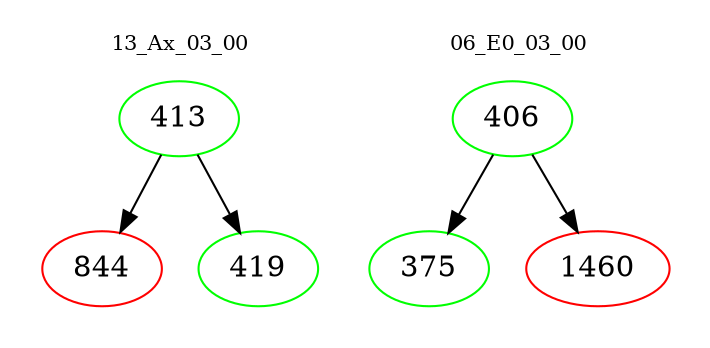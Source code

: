digraph{
subgraph cluster_0 {
color = white
label = "13_Ax_03_00";
fontsize=10;
T0_413 [label="413", color="green"]
T0_413 -> T0_844 [color="black"]
T0_844 [label="844", color="red"]
T0_413 -> T0_419 [color="black"]
T0_419 [label="419", color="green"]
}
subgraph cluster_1 {
color = white
label = "06_E0_03_00";
fontsize=10;
T1_406 [label="406", color="green"]
T1_406 -> T1_375 [color="black"]
T1_375 [label="375", color="green"]
T1_406 -> T1_1460 [color="black"]
T1_1460 [label="1460", color="red"]
}
}
